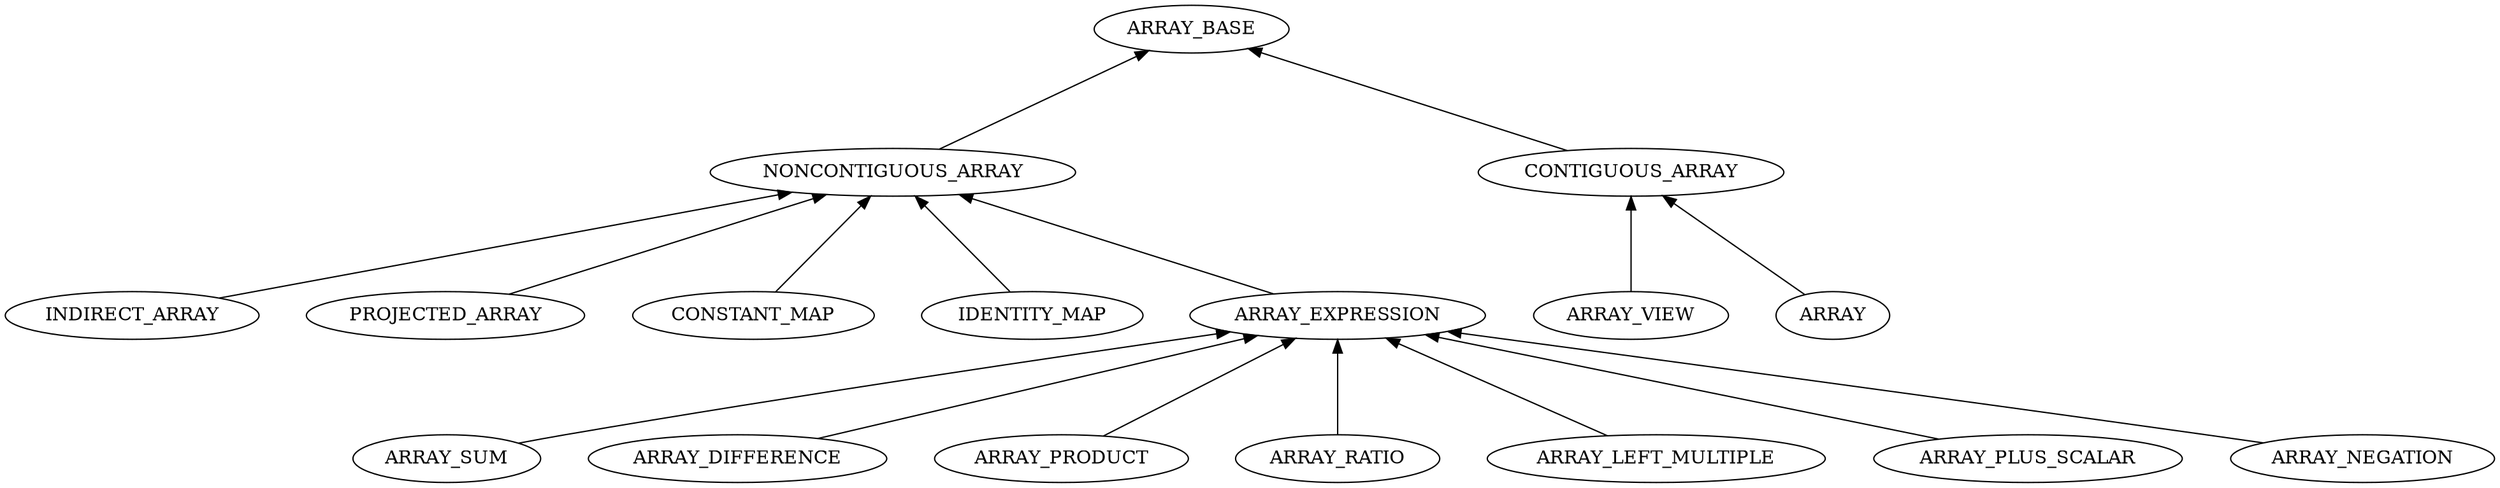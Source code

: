 digraph dg {
        rankdir=BT;
        ranksep=1;
        nodesep=.5;
        CONTIGUOUS_ARRAY -> ARRAY_BASE;
        NONCONTIGUOUS_ARRAY -> ARRAY_BASE;
        ARRAY_VIEW -> CONTIGUOUS_ARRAY;
        ARRAY -> CONTIGUOUS_ARRAY;
        INDIRECT_ARRAY -> NONCONTIGUOUS_ARRAY;
        PROJECTED_ARRAY -> NONCONTIGUOUS_ARRAY;
        CONSTANT_MAP -> NONCONTIGUOUS_ARRAY;
        IDENTITY_MAP -> NONCONTIGUOUS_ARRAY;
        ARRAY_EXPRESSION -> NONCONTIGUOUS_ARRAY;
        ARRAY_SUM -> ARRAY_EXPRESSION;
        ARRAY_DIFFERENCE -> ARRAY_EXPRESSION;
        ARRAY_PRODUCT -> ARRAY_EXPRESSION;
        ARRAY_RATIO -> ARRAY_EXPRESSION;
        ARRAY_LEFT_MULTIPLE -> ARRAY_EXPRESSION;
        ARRAY_PLUS_SCALAR -> ARRAY_EXPRESSION;
        ARRAY_NEGATION -> ARRAY_EXPRESSION;
        { rank=same; CONTIGUOUS_ARRAY; NONCONTIGUOUS_ARRAY };
        { rank=same; ARRAY_VIEW; ARRAY; INDIRECT_ARRAY; PROJECTED_ARRAY; CONSTANT_MAP; IDENTITY_MAP; ARRAY_EXPRESSION; };
        { rank=same; ARRAY_SUM; ARRAY_DIFFERENCE; ARRAY_PRODUCT; ARRAY_RATIO; ARRAY_LEFT_MULTIPLE; ARRAY_PLUS_SCALAR; ARRAY_NEGATION };

        CONTIGUOUS_ARRAY NONCONTIGUOUS_ARRAY ARRAY_VIEW ARRAY INDIRECT_ARRAY PROJECTED_ARRAY CONSTANT_MAP IDENTITY_MAP ARRAY_EXPRESSION ARRAY_SUM ARRAY_DIFFERENCE ARRAY_PRODUCT ARRAY_RATIO ARRAY_LEFT_MULTIPLE ARRAY_PLUS_SCALAR ARRAY_NEGATION [facesize="5"];

        

}

